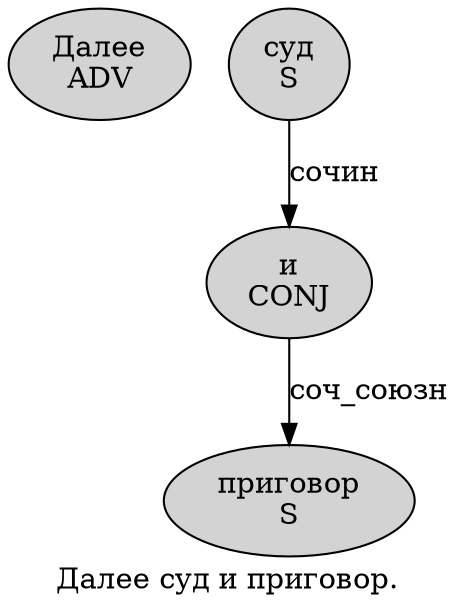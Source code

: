 digraph SENTENCE_1847 {
	graph [label="Далее суд и приговор."]
	node [style=filled]
		0 [label="Далее
ADV" color="" fillcolor=lightgray penwidth=1 shape=ellipse]
		1 [label="суд
S" color="" fillcolor=lightgray penwidth=1 shape=ellipse]
		2 [label="и
CONJ" color="" fillcolor=lightgray penwidth=1 shape=ellipse]
		3 [label="приговор
S" color="" fillcolor=lightgray penwidth=1 shape=ellipse]
			2 -> 3 [label="соч_союзн"]
			1 -> 2 [label="сочин"]
}